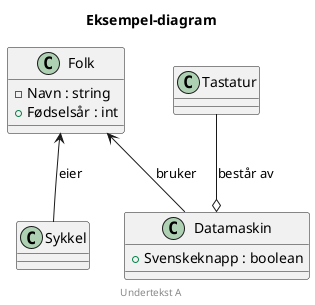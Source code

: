 @startuml

' Tittel og bunntekst for diagrammet
title Eksempel-diagram
footer Undertekst A

' Klassedefinisjoner med attributter
class Folk {
    -Navn : string
    +Fødselsår : int
}
class Sykkel
class Tastatur
class Datamaskin {
    +Svenskeknapp : boolean
}

' Relasjoner mellom klasser
Folk <-- Datamaskin : bruker
Folk <-- Sykkel : eier
Tastatur --o Datamaskin : består av

@enduml